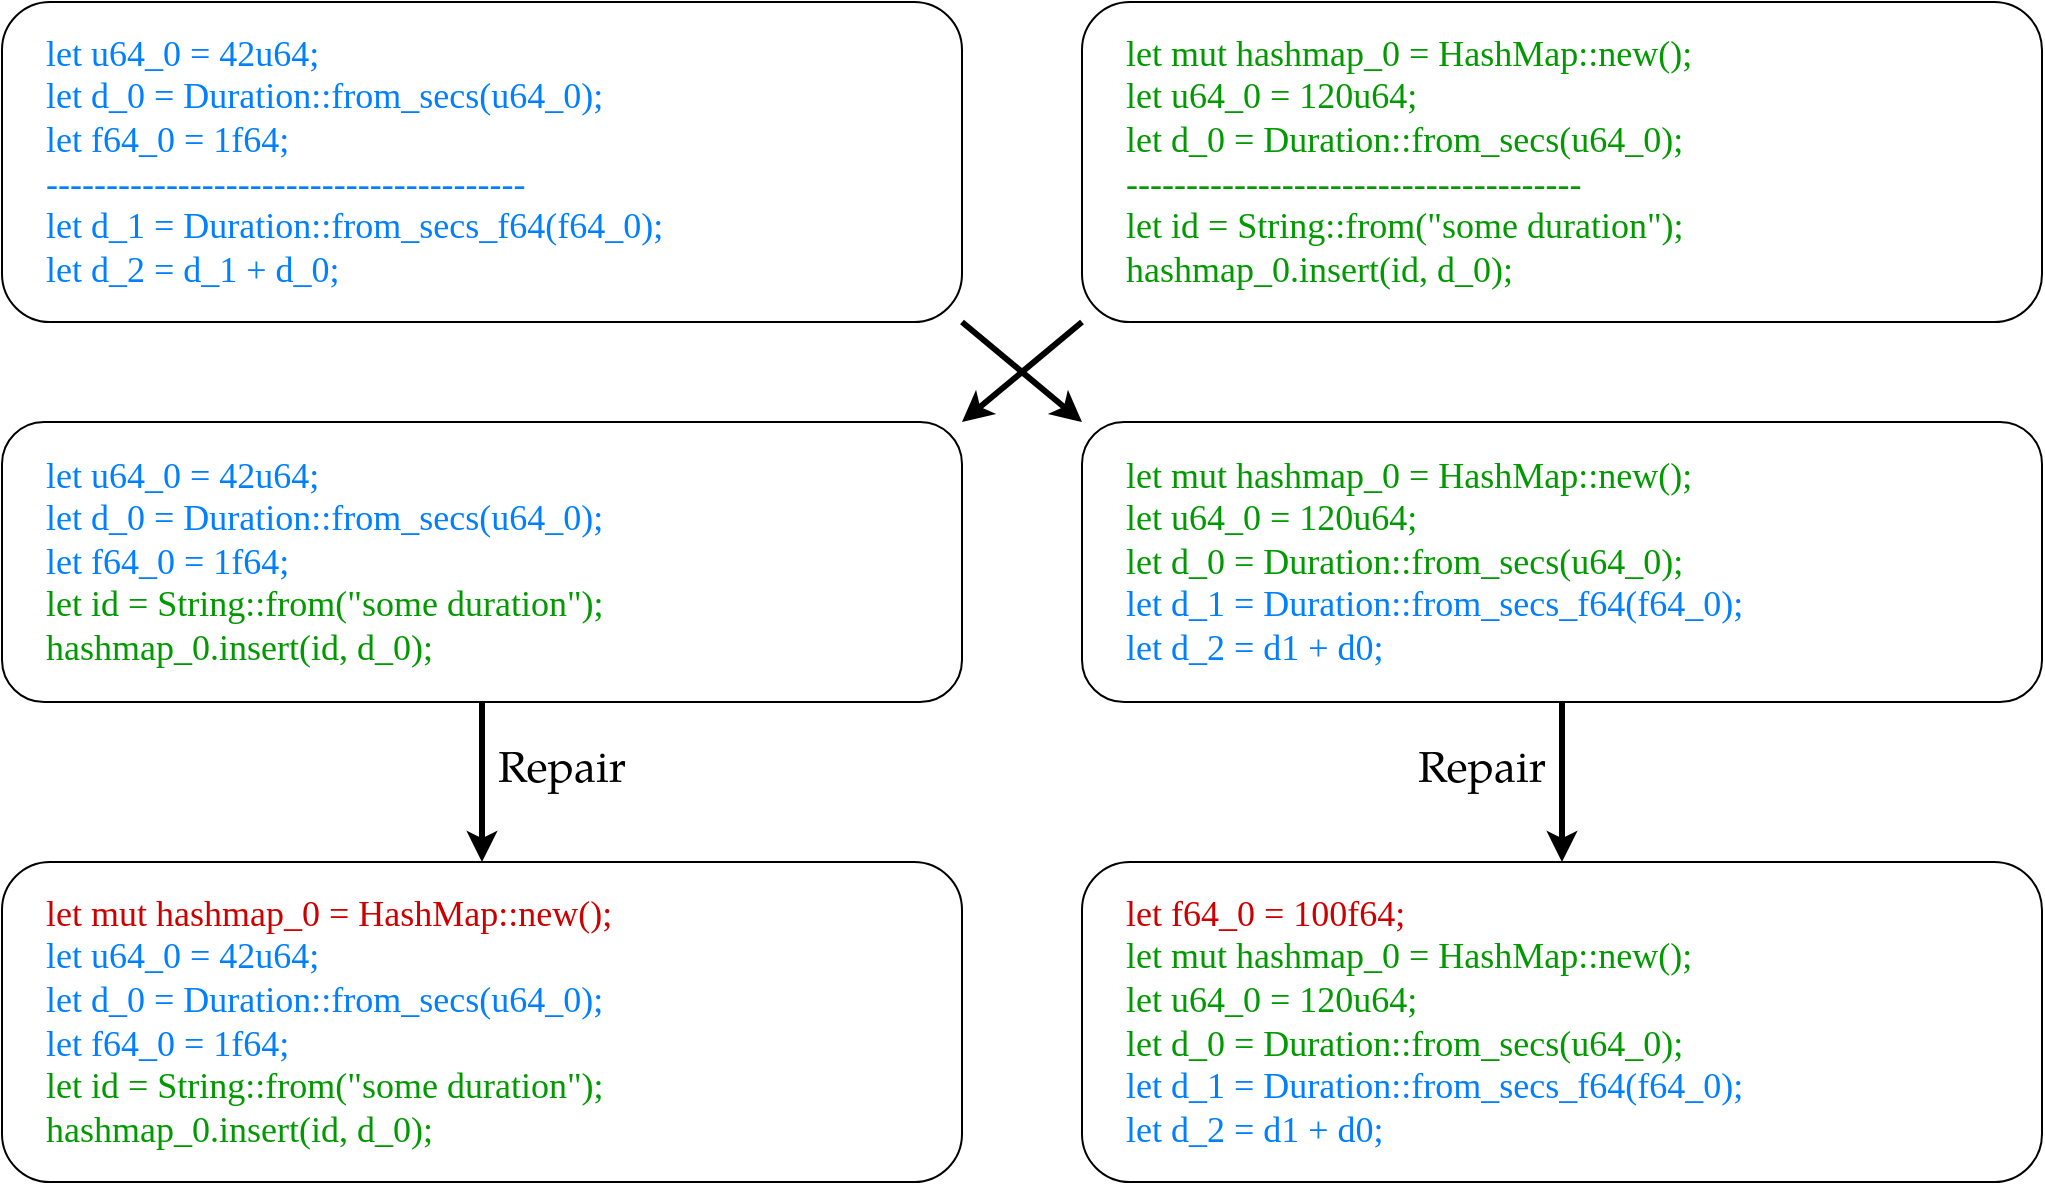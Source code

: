 <mxfile version="16.5.1" type="device"><diagram id="2GMYykXM3ULFDfFIJSK0" name="Seite-1"><mxGraphModel dx="1106" dy="997" grid="1" gridSize="10" guides="1" tooltips="1" connect="1" arrows="1" fold="1" page="1" pageScale="1" pageWidth="827" pageHeight="1169" math="0" shadow="0"><root><mxCell id="0"/><mxCell id="1" parent="0"/><mxCell id="zXtmJV95Ipf2bu9FP-aB-1" value="&lt;font face=&quot;JetBrains Mono&quot;&gt;&lt;font color=&quot;#007fff&quot;&gt;&lt;font style=&quot;font-size: 18px&quot;&gt;let u64_0 = 42u64;&lt;br&gt;let d_0 = Duration::from_secs(u64_0);&lt;br&gt;let f64_0 = 1f64;&lt;br&gt;----------------------------------------&lt;br&gt;&lt;/font&gt;&lt;font style=&quot;font-size: 18px&quot;&gt;let d_1 = Duration::from_secs_f64(f64_0);&lt;br&gt;&lt;/font&gt;&lt;font style=&quot;font-size: 18px&quot;&gt;let d_2 = d_1 + d_0;&lt;/font&gt;&lt;/font&gt;&lt;br&gt;&lt;/font&gt;" style="rounded=1;whiteSpace=wrap;html=1;align=left;spacingLeft=20;" parent="1" vertex="1"><mxGeometry x="150" y="250" width="480" height="160" as="geometry"/></mxCell><mxCell id="zXtmJV95Ipf2bu9FP-aB-2" value="&lt;font face=&quot;JetBrains Mono&quot;&gt;&lt;font style=&quot;font-size: 18px&quot; color=&quot;#009900&quot;&gt;let mut hashmap_0 = HashMap::new();&lt;br&gt;let u64_0 = 120u64;&lt;br&gt;let d_0 = Duration::from_secs(u64_0);&lt;br&gt;--------------------------------------&lt;br&gt;let id = String::from(&quot;some duration&quot;);&lt;br&gt;hashmap_0.insert(id, d_0);&lt;/font&gt;&lt;br&gt;&lt;/font&gt;" style="rounded=1;whiteSpace=wrap;html=1;align=left;spacingLeft=20;" parent="1" vertex="1"><mxGeometry x="690" y="250" width="480" height="160" as="geometry"/></mxCell><mxCell id="zXtmJV95Ipf2bu9FP-aB-3" value="&lt;font face=&quot;JetBrains Mono&quot;&gt;&lt;font style=&quot;font-size: 18px&quot;&gt;&lt;font color=&quot;#007fff&quot;&gt;&lt;font&gt;let u64_0 = 42u64;&lt;br&gt;let d_0 = Duration::from_secs(u64_0);&lt;br&gt;&lt;/font&gt;let f64_0 = 1f64;&lt;/font&gt;&lt;br&gt;&lt;font color=&quot;#009900&quot;&gt;let id = String::from(&quot;some duration&quot;);&lt;br&gt;hashmap_0.insert(id, d_0);&lt;/font&gt;&lt;/font&gt;&lt;br&gt;&lt;/font&gt;" style="rounded=1;whiteSpace=wrap;html=1;align=left;spacingLeft=20;shadow=0;" parent="1" vertex="1"><mxGeometry x="150" y="460" width="480" height="140" as="geometry"/></mxCell><mxCell id="zXtmJV95Ipf2bu9FP-aB-4" value="&lt;font face=&quot;JetBrains Mono&quot;&gt;&lt;font style=&quot;font-size: 18px&quot; color=&quot;#009900&quot;&gt;l&lt;/font&gt;&lt;font style=&quot;font-size: 18px&quot;&gt;&lt;font&gt;&lt;font color=&quot;#009900&quot;&gt;et mut hashmap_0 = HashMap::new();&lt;br&gt;let u64_0 = 120u64;&lt;br&gt;let d_0 = Duration::from_secs(u64_0);&lt;/font&gt;&lt;br&gt;&lt;font color=&quot;#007fff&quot;&gt;let d_1 = Duration::from_secs_f64(f64_0);&lt;br&gt;&lt;/font&gt;&lt;/font&gt;&lt;font color=&quot;#007fff&quot;&gt;let d_2 = d1 + d0;&lt;/font&gt;&lt;/font&gt;&lt;br&gt;&lt;/font&gt;" style="rounded=1;whiteSpace=wrap;html=1;align=left;spacingLeft=20;" parent="1" vertex="1"><mxGeometry x="690" y="460" width="480" height="140" as="geometry"/></mxCell><mxCell id="zXtmJV95Ipf2bu9FP-aB-5" value="" style="endArrow=classic;html=1;rounded=0;fontSize=18;fontColor=#000000;exitX=0;exitY=1;exitDx=0;exitDy=0;entryX=1;entryY=0;entryDx=0;entryDy=0;strokeWidth=3;" parent="1" source="zXtmJV95Ipf2bu9FP-aB-2" target="zXtmJV95Ipf2bu9FP-aB-3" edge="1"><mxGeometry width="50" height="50" relative="1" as="geometry"><mxPoint x="620" y="680" as="sourcePoint"/><mxPoint x="670" y="630" as="targetPoint"/></mxGeometry></mxCell><mxCell id="zXtmJV95Ipf2bu9FP-aB-6" value="" style="endArrow=classic;html=1;rounded=0;fontSize=18;fontColor=#000000;strokeWidth=3;exitX=1;exitY=1;exitDx=0;exitDy=0;entryX=0;entryY=0;entryDx=0;entryDy=0;strokeColor=#000000;" parent="1" source="zXtmJV95Ipf2bu9FP-aB-1" target="zXtmJV95Ipf2bu9FP-aB-4" edge="1"><mxGeometry width="50" height="50" relative="1" as="geometry"><mxPoint x="510" y="700" as="sourcePoint"/><mxPoint x="560" y="650" as="targetPoint"/></mxGeometry></mxCell><mxCell id="zXtmJV95Ipf2bu9FP-aB-8" value="" style="endArrow=classic;html=1;rounded=0;fontSize=18;fontColor=#007FFF;strokeColor=#000000;strokeWidth=3;exitX=0.5;exitY=1;exitDx=0;exitDy=0;entryX=0.5;entryY=0;entryDx=0;entryDy=0;" parent="1" source="zXtmJV95Ipf2bu9FP-aB-3" target="zXtmJV95Ipf2bu9FP-aB-10" edge="1"><mxGeometry width="50" height="50" relative="1" as="geometry"><mxPoint x="360" y="790" as="sourcePoint"/><mxPoint x="390" y="680" as="targetPoint"/></mxGeometry></mxCell><mxCell id="zXtmJV95Ipf2bu9FP-aB-9" value="" style="endArrow=classic;html=1;rounded=0;fontSize=18;fontColor=#007FFF;strokeColor=#000000;strokeWidth=3;exitX=0.5;exitY=1;exitDx=0;exitDy=0;entryX=0.5;entryY=0;entryDx=0;entryDy=0;" parent="1" source="zXtmJV95Ipf2bu9FP-aB-4" target="zXtmJV95Ipf2bu9FP-aB-11" edge="1"><mxGeometry width="50" height="50" relative="1" as="geometry"><mxPoint x="980" y="670" as="sourcePoint"/><mxPoint x="930" y="670" as="targetPoint"/></mxGeometry></mxCell><mxCell id="zXtmJV95Ipf2bu9FP-aB-10" value="&lt;font face=&quot;JetBrains Mono&quot;&gt;&lt;font style=&quot;font-size: 18px&quot;&gt;&lt;font&gt;&lt;font color=&quot;#cc0000&quot;&gt;let mut hashmap_0 = HashMap::new();&lt;/font&gt;&lt;br&gt;&lt;font color=&quot;#007fff&quot;&gt;let u64_0 = 42u64;&lt;/font&gt;&lt;br&gt;&lt;font color=&quot;#007fff&quot;&gt;let d_0 = Duration::from_secs(u64_0);&lt;/font&gt;&lt;br&gt;&lt;/font&gt;&lt;font color=&quot;#007fff&quot;&gt;let f64_0 = 1f64;&lt;/font&gt;&lt;br&gt;&lt;font color=&quot;#009900&quot;&gt;let id = String::from(&quot;some duration&quot;);&lt;br&gt;hashmap_0.insert(id, d_0);&lt;/font&gt;&lt;/font&gt;&lt;br&gt;&lt;/font&gt;" style="rounded=1;whiteSpace=wrap;html=1;align=left;spacingLeft=20;shadow=0;" parent="1" vertex="1"><mxGeometry x="150" y="680" width="480" height="160" as="geometry"/></mxCell><mxCell id="zXtmJV95Ipf2bu9FP-aB-11" value="&lt;font style=&quot;font-family: &amp;#34;jetbrains mono&amp;#34; ; font-size: 18px&quot;&gt;&lt;font color=&quot;#cc0000&quot;&gt;let f64_0 = 100f64;&lt;/font&gt;&lt;br&gt;&lt;font color=&quot;#009900&quot;&gt;l&lt;/font&gt;&lt;/font&gt;&lt;font style=&quot;font-family: &amp;#34;jetbrains mono&amp;#34; ; font-size: 18px&quot;&gt;&lt;font color=&quot;#009900&quot;&gt;et mut hashmap_0 = HashMap::new();&lt;br&gt;let u64_0 = 120u64;&lt;br&gt;let d_0 = Duration::from_secs(u64_0);&lt;/font&gt;&lt;br&gt;&lt;font color=&quot;#007fff&quot;&gt;let d_1 = Duration::from_secs_f64(f64_0);&lt;br&gt;&lt;/font&gt;&lt;font color=&quot;#007fff&quot;&gt;let d_2 = d1 + d0;&lt;/font&gt;&lt;/font&gt;&lt;font face=&quot;JetBrains Mono&quot;&gt;&lt;br&gt;&lt;/font&gt;" style="rounded=1;whiteSpace=wrap;html=1;align=left;spacingLeft=20;shadow=0;" parent="1" vertex="1"><mxGeometry x="690" y="680" width="480" height="160" as="geometry"/></mxCell><mxCell id="zXtmJV95Ipf2bu9FP-aB-12" value="&lt;font color=&quot;#000000&quot; style=&quot;font-size: 22px;&quot;&gt;Repair&lt;/font&gt;" style="text;html=1;strokeColor=none;fillColor=none;align=center;verticalAlign=middle;whiteSpace=wrap;rounded=0;shadow=0;labelBackgroundColor=none;fontSize=22;fontColor=#CC0000;fontFamily=TeX Gyre Pagella;" parent="1" vertex="1"><mxGeometry x="400" y="620" width="60" height="30" as="geometry"/></mxCell><mxCell id="zXtmJV95Ipf2bu9FP-aB-13" value="&lt;font color=&quot;#000000&quot; style=&quot;font-size: 22px;&quot;&gt;Repair&lt;/font&gt;" style="text;html=1;strokeColor=none;fillColor=none;align=center;verticalAlign=middle;whiteSpace=wrap;rounded=0;shadow=0;labelBackgroundColor=none;fontSize=22;fontColor=#CC0000;fontFamily=TeX Gyre Pagella;" parent="1" vertex="1"><mxGeometry x="860" y="620" width="60" height="30" as="geometry"/></mxCell></root></mxGraphModel></diagram></mxfile>